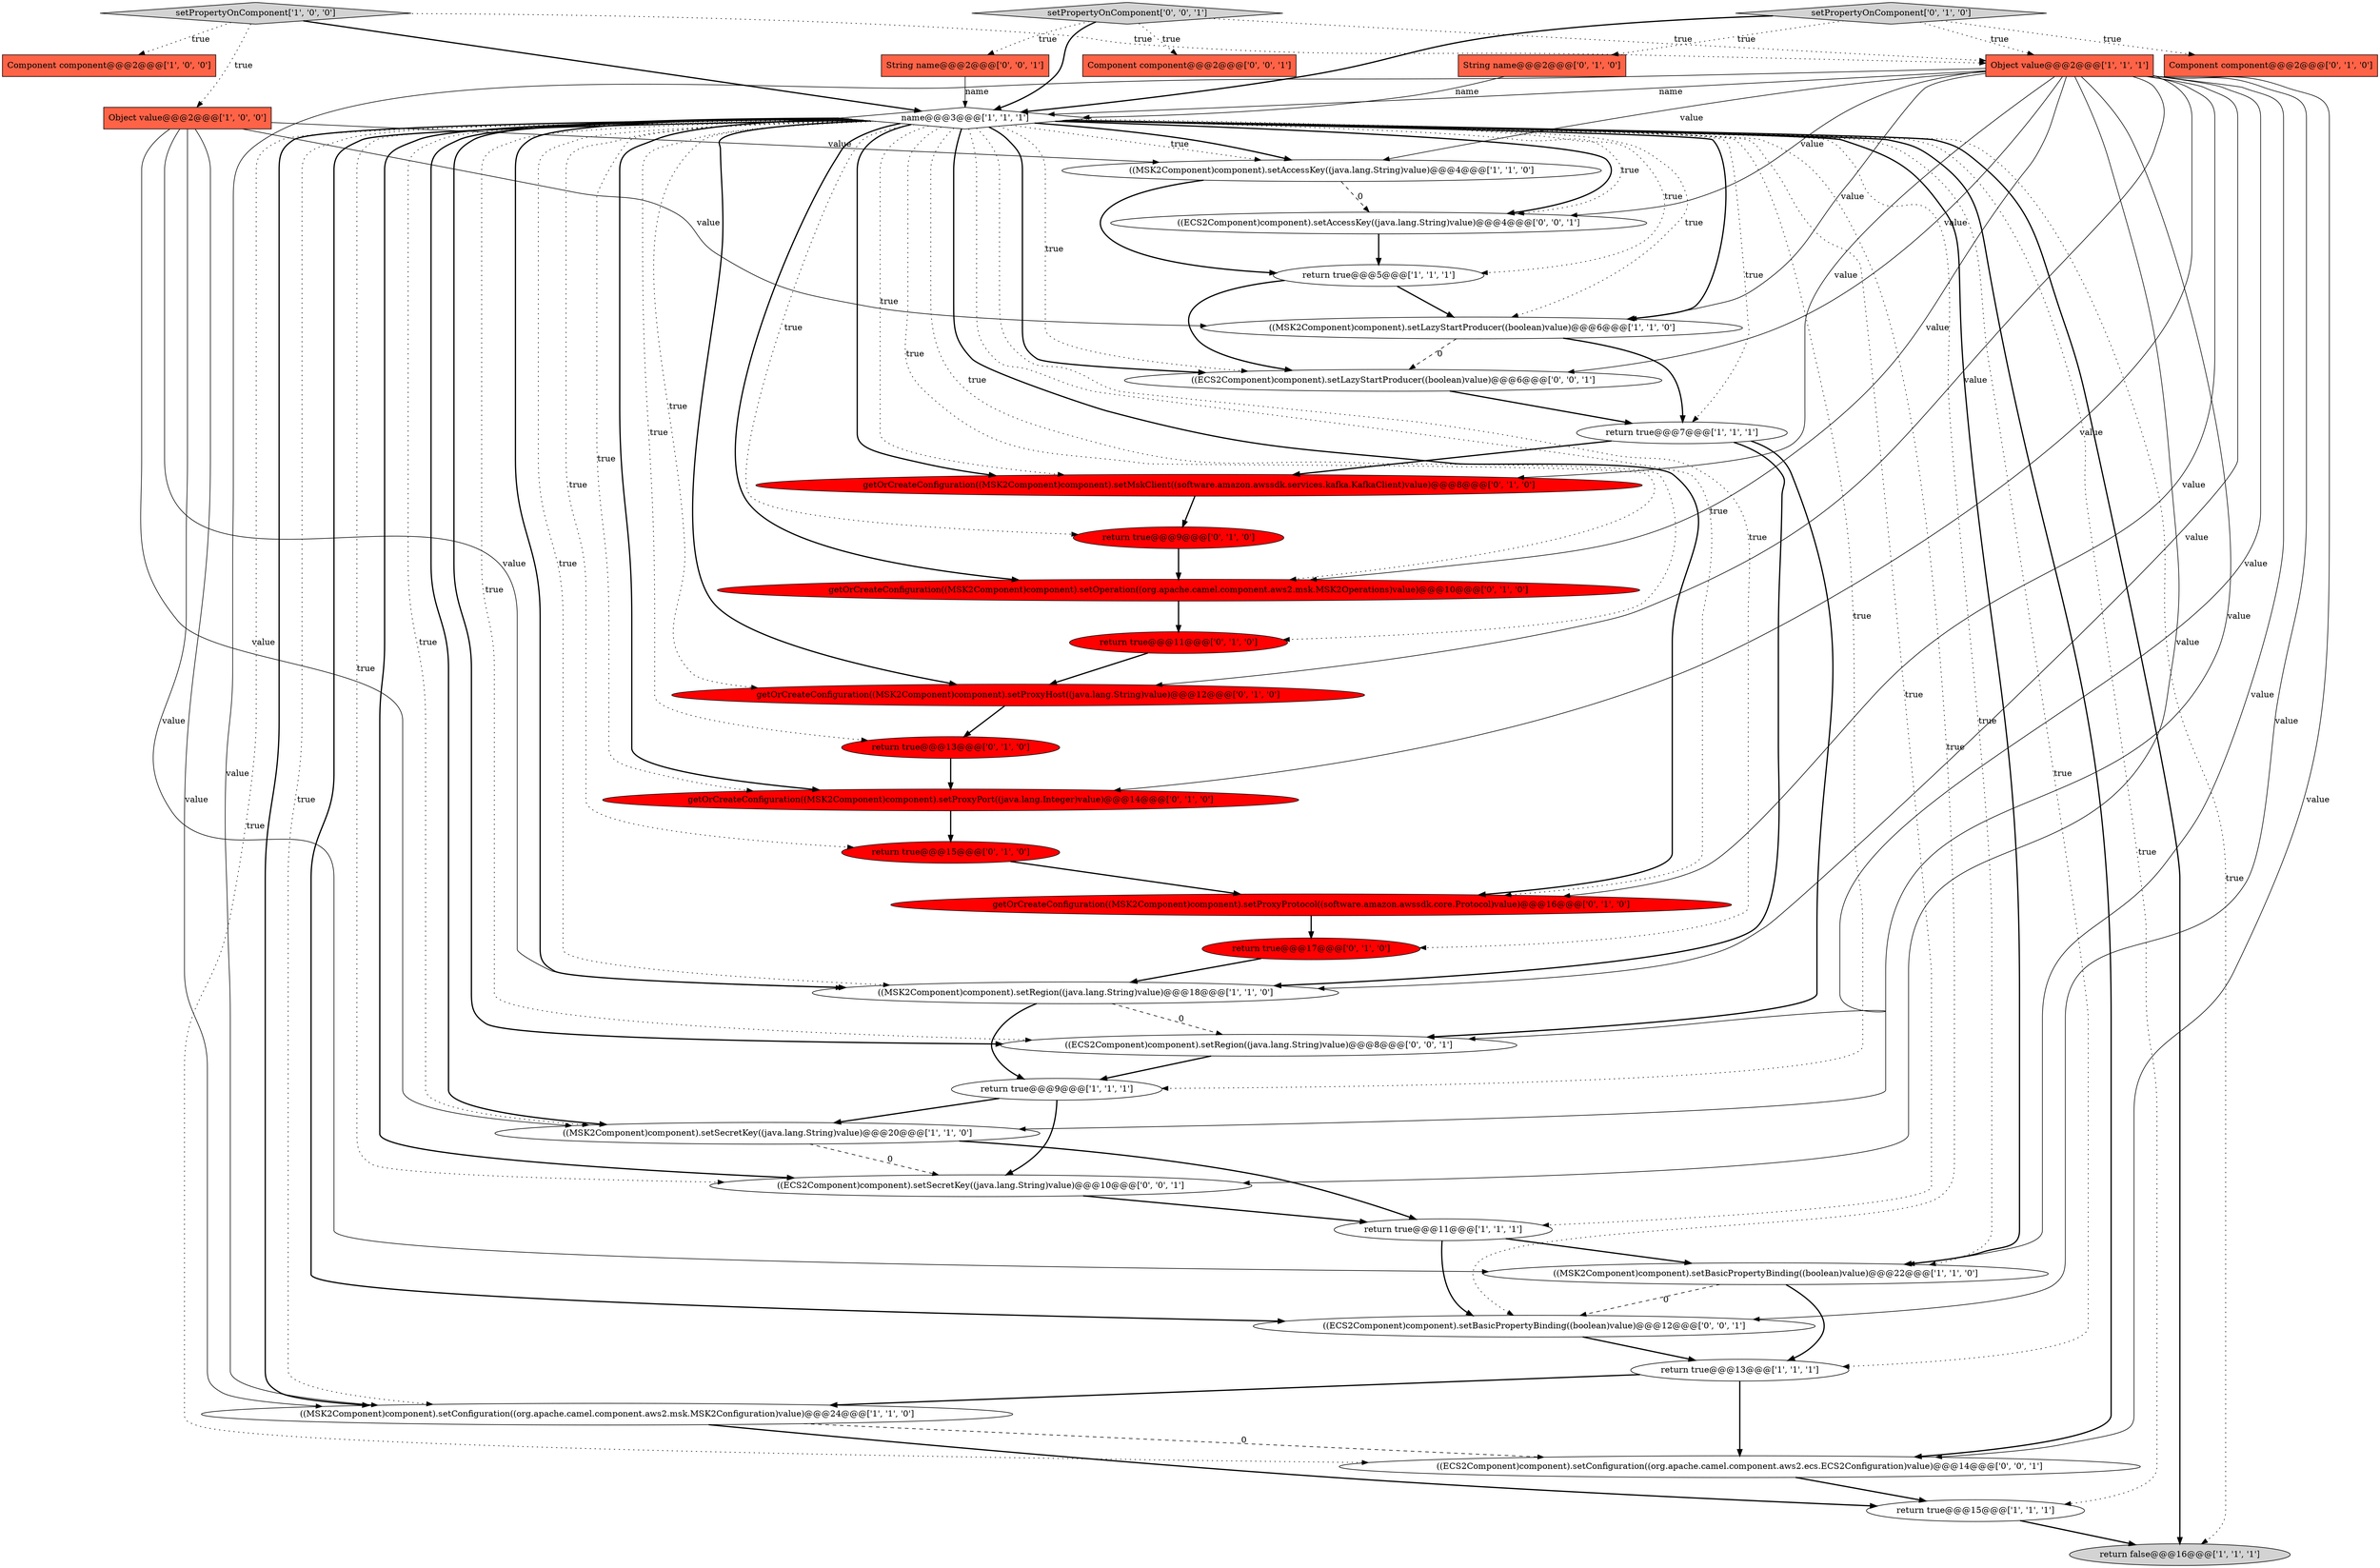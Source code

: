 digraph {
20 [style = filled, label = "return true@@@11@@@['0', '1', '0']", fillcolor = red, shape = ellipse image = "AAA1AAABBB2BBB"];
11 [style = filled, label = "return true@@@13@@@['1', '1', '1']", fillcolor = white, shape = ellipse image = "AAA0AAABBB1BBB"];
4 [style = filled, label = "return true@@@9@@@['1', '1', '1']", fillcolor = white, shape = ellipse image = "AAA0AAABBB1BBB"];
12 [style = filled, label = "((MSK2Component)component).setAccessKey((java.lang.String)value)@@@4@@@['1', '1', '0']", fillcolor = white, shape = ellipse image = "AAA0AAABBB1BBB"];
26 [style = filled, label = "getOrCreateConfiguration((MSK2Component)component).setProxyHost((java.lang.String)value)@@@12@@@['0', '1', '0']", fillcolor = red, shape = ellipse image = "AAA1AAABBB2BBB"];
32 [style = filled, label = "((ECS2Component)component).setConfiguration((org.apache.camel.component.aws2.ecs.ECS2Configuration)value)@@@14@@@['0', '0', '1']", fillcolor = white, shape = ellipse image = "AAA0AAABBB3BBB"];
13 [style = filled, label = "((MSK2Component)component).setSecretKey((java.lang.String)value)@@@20@@@['1', '1', '0']", fillcolor = white, shape = ellipse image = "AAA0AAABBB1BBB"];
10 [style = filled, label = "Object value@@@2@@@['1', '0', '0']", fillcolor = tomato, shape = box image = "AAA0AAABBB1BBB"];
8 [style = filled, label = "return false@@@16@@@['1', '1', '1']", fillcolor = lightgray, shape = ellipse image = "AAA0AAABBB1BBB"];
22 [style = filled, label = "return true@@@9@@@['0', '1', '0']", fillcolor = red, shape = ellipse image = "AAA1AAABBB2BBB"];
15 [style = filled, label = "((MSK2Component)component).setRegion((java.lang.String)value)@@@18@@@['1', '1', '0']", fillcolor = white, shape = ellipse image = "AAA0AAABBB1BBB"];
35 [style = filled, label = "((ECS2Component)component).setBasicPropertyBinding((boolean)value)@@@12@@@['0', '0', '1']", fillcolor = white, shape = ellipse image = "AAA0AAABBB3BBB"];
3 [style = filled, label = "setPropertyOnComponent['1', '0', '0']", fillcolor = lightgray, shape = diamond image = "AAA0AAABBB1BBB"];
24 [style = filled, label = "getOrCreateConfiguration((MSK2Component)component).setProxyProtocol((software.amazon.awssdk.core.Protocol)value)@@@16@@@['0', '1', '0']", fillcolor = red, shape = ellipse image = "AAA1AAABBB2BBB"];
6 [style = filled, label = "return true@@@5@@@['1', '1', '1']", fillcolor = white, shape = ellipse image = "AAA0AAABBB1BBB"];
18 [style = filled, label = "getOrCreateConfiguration((MSK2Component)component).setOperation((org.apache.camel.component.aws2.msk.MSK2Operations)value)@@@10@@@['0', '1', '0']", fillcolor = red, shape = ellipse image = "AAA1AAABBB2BBB"];
16 [style = filled, label = "Object value@@@2@@@['1', '1', '1']", fillcolor = tomato, shape = box image = "AAA0AAABBB1BBB"];
7 [style = filled, label = "return true@@@11@@@['1', '1', '1']", fillcolor = white, shape = ellipse image = "AAA0AAABBB1BBB"];
33 [style = filled, label = "((ECS2Component)component).setSecretKey((java.lang.String)value)@@@10@@@['0', '0', '1']", fillcolor = white, shape = ellipse image = "AAA0AAABBB3BBB"];
37 [style = filled, label = "((ECS2Component)component).setRegion((java.lang.String)value)@@@8@@@['0', '0', '1']", fillcolor = white, shape = ellipse image = "AAA0AAABBB3BBB"];
39 [style = filled, label = "setPropertyOnComponent['0', '0', '1']", fillcolor = lightgray, shape = diamond image = "AAA0AAABBB3BBB"];
34 [style = filled, label = "Component component@@@2@@@['0', '0', '1']", fillcolor = tomato, shape = box image = "AAA0AAABBB3BBB"];
17 [style = filled, label = "((MSK2Component)component).setConfiguration((org.apache.camel.component.aws2.msk.MSK2Configuration)value)@@@24@@@['1', '1', '0']", fillcolor = white, shape = ellipse image = "AAA0AAABBB1BBB"];
1 [style = filled, label = "return true@@@7@@@['1', '1', '1']", fillcolor = white, shape = ellipse image = "AAA0AAABBB1BBB"];
0 [style = filled, label = "Component component@@@2@@@['1', '0', '0']", fillcolor = tomato, shape = box image = "AAA0AAABBB1BBB"];
14 [style = filled, label = "name@@@3@@@['1', '1', '1']", fillcolor = white, shape = diamond image = "AAA0AAABBB1BBB"];
27 [style = filled, label = "String name@@@2@@@['0', '1', '0']", fillcolor = tomato, shape = box image = "AAA0AAABBB2BBB"];
38 [style = filled, label = "((ECS2Component)component).setLazyStartProducer((boolean)value)@@@6@@@['0', '0', '1']", fillcolor = white, shape = ellipse image = "AAA0AAABBB3BBB"];
5 [style = filled, label = "return true@@@15@@@['1', '1', '1']", fillcolor = white, shape = ellipse image = "AAA0AAABBB1BBB"];
36 [style = filled, label = "String name@@@2@@@['0', '0', '1']", fillcolor = tomato, shape = box image = "AAA0AAABBB3BBB"];
29 [style = filled, label = "setPropertyOnComponent['0', '1', '0']", fillcolor = lightgray, shape = diamond image = "AAA0AAABBB2BBB"];
31 [style = filled, label = "((ECS2Component)component).setAccessKey((java.lang.String)value)@@@4@@@['0', '0', '1']", fillcolor = white, shape = ellipse image = "AAA0AAABBB3BBB"];
25 [style = filled, label = "getOrCreateConfiguration((MSK2Component)component).setProxyPort((java.lang.Integer)value)@@@14@@@['0', '1', '0']", fillcolor = red, shape = ellipse image = "AAA1AAABBB2BBB"];
23 [style = filled, label = "Component component@@@2@@@['0', '1', '0']", fillcolor = tomato, shape = box image = "AAA0AAABBB2BBB"];
2 [style = filled, label = "((MSK2Component)component).setBasicPropertyBinding((boolean)value)@@@22@@@['1', '1', '0']", fillcolor = white, shape = ellipse image = "AAA0AAABBB1BBB"];
9 [style = filled, label = "((MSK2Component)component).setLazyStartProducer((boolean)value)@@@6@@@['1', '1', '0']", fillcolor = white, shape = ellipse image = "AAA0AAABBB1BBB"];
30 [style = filled, label = "return true@@@13@@@['0', '1', '0']", fillcolor = red, shape = ellipse image = "AAA1AAABBB2BBB"];
21 [style = filled, label = "getOrCreateConfiguration((MSK2Component)component).setMskClient((software.amazon.awssdk.services.kafka.KafkaClient)value)@@@8@@@['0', '1', '0']", fillcolor = red, shape = ellipse image = "AAA1AAABBB2BBB"];
28 [style = filled, label = "return true@@@15@@@['0', '1', '0']", fillcolor = red, shape = ellipse image = "AAA1AAABBB2BBB"];
19 [style = filled, label = "return true@@@17@@@['0', '1', '0']", fillcolor = red, shape = ellipse image = "AAA1AAABBB2BBB"];
14->24 [style = bold, label=""];
16->24 [style = solid, label="value"];
14->32 [style = dotted, label="true"];
39->36 [style = dotted, label="true"];
16->15 [style = solid, label="value"];
14->19 [style = dotted, label="true"];
14->25 [style = bold, label=""];
36->14 [style = solid, label="name"];
14->35 [style = bold, label=""];
20->26 [style = bold, label=""];
14->26 [style = dotted, label="true"];
10->17 [style = solid, label="value"];
7->35 [style = bold, label=""];
12->31 [style = dashed, label="0"];
39->14 [style = bold, label=""];
10->13 [style = solid, label="value"];
14->22 [style = dotted, label="true"];
14->17 [style = bold, label=""];
29->23 [style = dotted, label="true"];
16->32 [style = solid, label="value"];
27->14 [style = solid, label="name"];
16->33 [style = solid, label="value"];
16->35 [style = solid, label="value"];
14->21 [style = dotted, label="true"];
31->6 [style = bold, label=""];
1->21 [style = bold, label=""];
16->14 [style = solid, label="name"];
14->7 [style = dotted, label="true"];
29->14 [style = bold, label=""];
3->0 [style = dotted, label="true"];
14->11 [style = dotted, label="true"];
14->9 [style = bold, label=""];
16->37 [style = solid, label="value"];
16->18 [style = solid, label="value"];
19->15 [style = bold, label=""];
16->2 [style = solid, label="value"];
14->18 [style = dotted, label="true"];
29->16 [style = dotted, label="true"];
16->26 [style = solid, label="value"];
14->37 [style = bold, label=""];
33->7 [style = bold, label=""];
14->2 [style = dotted, label="true"];
17->5 [style = bold, label=""];
25->28 [style = bold, label=""];
24->19 [style = bold, label=""];
14->12 [style = dotted, label="true"];
14->24 [style = dotted, label="true"];
14->38 [style = bold, label=""];
16->12 [style = solid, label="value"];
10->15 [style = solid, label="value"];
18->20 [style = bold, label=""];
6->38 [style = bold, label=""];
22->18 [style = bold, label=""];
14->37 [style = dotted, label="true"];
21->22 [style = bold, label=""];
7->2 [style = bold, label=""];
14->25 [style = dotted, label="true"];
28->24 [style = bold, label=""];
13->33 [style = dashed, label="0"];
11->17 [style = bold, label=""];
14->18 [style = bold, label=""];
14->15 [style = bold, label=""];
14->8 [style = bold, label=""];
14->1 [style = dotted, label="true"];
16->21 [style = solid, label="value"];
14->4 [style = dotted, label="true"];
9->1 [style = bold, label=""];
14->21 [style = bold, label=""];
39->34 [style = dotted, label="true"];
16->13 [style = solid, label="value"];
2->35 [style = dashed, label="0"];
3->10 [style = dotted, label="true"];
4->13 [style = bold, label=""];
11->32 [style = bold, label=""];
4->33 [style = bold, label=""];
38->1 [style = bold, label=""];
14->17 [style = dotted, label="true"];
14->30 [style = dotted, label="true"];
16->9 [style = solid, label="value"];
14->5 [style = dotted, label="true"];
14->28 [style = dotted, label="true"];
14->31 [style = bold, label=""];
14->8 [style = dotted, label="true"];
10->12 [style = solid, label="value"];
14->2 [style = bold, label=""];
14->13 [style = bold, label=""];
14->32 [style = bold, label=""];
2->11 [style = bold, label=""];
9->38 [style = dashed, label="0"];
10->2 [style = solid, label="value"];
1->37 [style = bold, label=""];
14->6 [style = dotted, label="true"];
16->31 [style = solid, label="value"];
32->5 [style = bold, label=""];
5->8 [style = bold, label=""];
14->33 [style = dotted, label="true"];
29->27 [style = dotted, label="true"];
15->37 [style = dashed, label="0"];
16->25 [style = solid, label="value"];
1->15 [style = bold, label=""];
3->14 [style = bold, label=""];
30->25 [style = bold, label=""];
17->32 [style = dashed, label="0"];
39->16 [style = dotted, label="true"];
12->6 [style = bold, label=""];
14->13 [style = dotted, label="true"];
14->33 [style = bold, label=""];
37->4 [style = bold, label=""];
26->30 [style = bold, label=""];
14->20 [style = dotted, label="true"];
14->26 [style = bold, label=""];
14->15 [style = dotted, label="true"];
14->38 [style = dotted, label="true"];
16->17 [style = solid, label="value"];
13->7 [style = bold, label=""];
16->38 [style = solid, label="value"];
14->12 [style = bold, label=""];
10->9 [style = solid, label="value"];
15->4 [style = bold, label=""];
14->31 [style = dotted, label="true"];
14->9 [style = dotted, label="true"];
14->35 [style = dotted, label="true"];
6->9 [style = bold, label=""];
3->16 [style = dotted, label="true"];
35->11 [style = bold, label=""];
}
